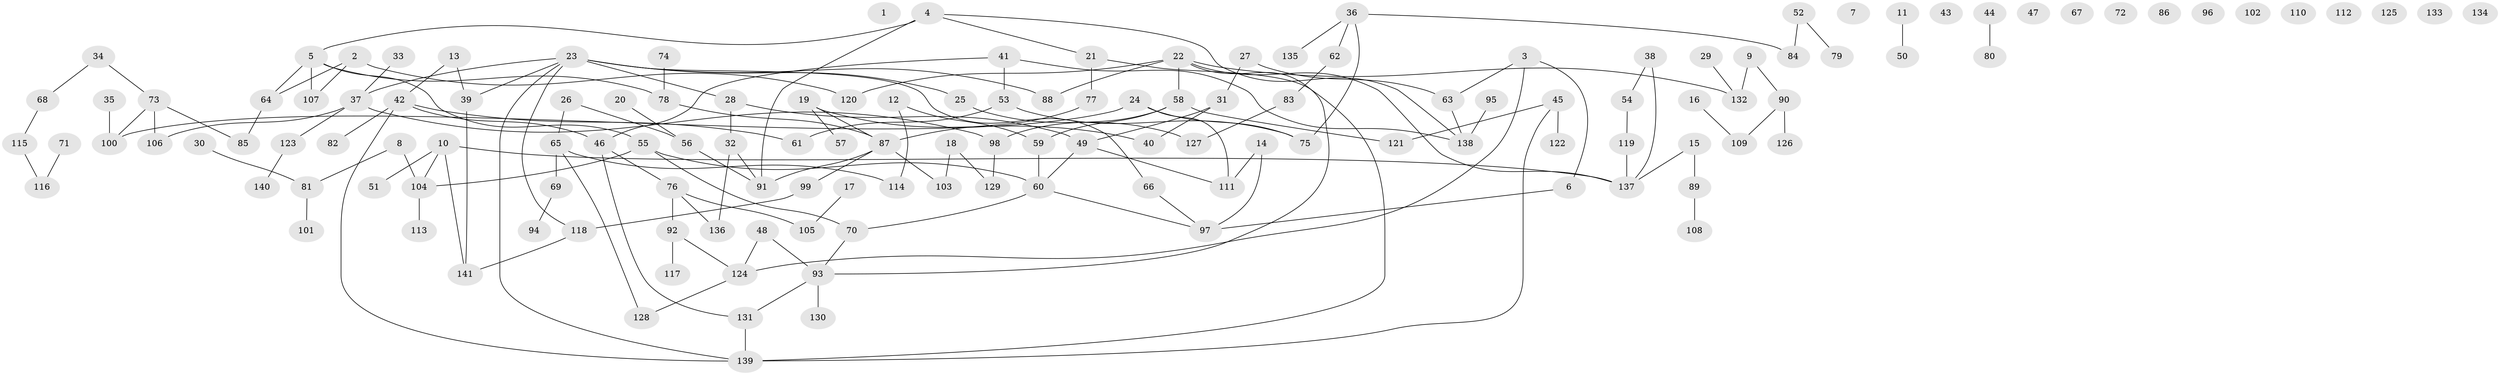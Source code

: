 // Generated by graph-tools (version 1.1) at 2025/49/03/09/25 03:49:09]
// undirected, 141 vertices, 160 edges
graph export_dot {
graph [start="1"]
  node [color=gray90,style=filled];
  1;
  2;
  3;
  4;
  5;
  6;
  7;
  8;
  9;
  10;
  11;
  12;
  13;
  14;
  15;
  16;
  17;
  18;
  19;
  20;
  21;
  22;
  23;
  24;
  25;
  26;
  27;
  28;
  29;
  30;
  31;
  32;
  33;
  34;
  35;
  36;
  37;
  38;
  39;
  40;
  41;
  42;
  43;
  44;
  45;
  46;
  47;
  48;
  49;
  50;
  51;
  52;
  53;
  54;
  55;
  56;
  57;
  58;
  59;
  60;
  61;
  62;
  63;
  64;
  65;
  66;
  67;
  68;
  69;
  70;
  71;
  72;
  73;
  74;
  75;
  76;
  77;
  78;
  79;
  80;
  81;
  82;
  83;
  84;
  85;
  86;
  87;
  88;
  89;
  90;
  91;
  92;
  93;
  94;
  95;
  96;
  97;
  98;
  99;
  100;
  101;
  102;
  103;
  104;
  105;
  106;
  107;
  108;
  109;
  110;
  111;
  112;
  113;
  114;
  115;
  116;
  117;
  118;
  119;
  120;
  121;
  122;
  123;
  124;
  125;
  126;
  127;
  128;
  129;
  130;
  131;
  132;
  133;
  134;
  135;
  136;
  137;
  138;
  139;
  140;
  141;
  2 -- 64;
  2 -- 107;
  2 -- 120;
  3 -- 6;
  3 -- 63;
  3 -- 124;
  4 -- 5;
  4 -- 21;
  4 -- 91;
  4 -- 138;
  5 -- 55;
  5 -- 64;
  5 -- 78;
  5 -- 107;
  6 -- 97;
  8 -- 81;
  8 -- 104;
  9 -- 90;
  9 -- 132;
  10 -- 51;
  10 -- 104;
  10 -- 137;
  10 -- 141;
  11 -- 50;
  12 -- 59;
  12 -- 114;
  13 -- 39;
  13 -- 42;
  14 -- 97;
  14 -- 111;
  15 -- 89;
  15 -- 137;
  16 -- 109;
  17 -- 105;
  18 -- 103;
  18 -- 129;
  19 -- 40;
  19 -- 57;
  19 -- 87;
  20 -- 56;
  21 -- 77;
  21 -- 139;
  22 -- 58;
  22 -- 88;
  22 -- 93;
  22 -- 120;
  22 -- 132;
  22 -- 137;
  23 -- 25;
  23 -- 28;
  23 -- 37;
  23 -- 39;
  23 -- 66;
  23 -- 88;
  23 -- 118;
  23 -- 139;
  24 -- 75;
  24 -- 100;
  24 -- 111;
  25 -- 127;
  26 -- 56;
  26 -- 65;
  27 -- 31;
  27 -- 63;
  28 -- 32;
  28 -- 49;
  29 -- 132;
  30 -- 81;
  31 -- 40;
  31 -- 49;
  32 -- 91;
  32 -- 136;
  33 -- 37;
  34 -- 68;
  34 -- 73;
  35 -- 100;
  36 -- 62;
  36 -- 75;
  36 -- 84;
  36 -- 135;
  37 -- 98;
  37 -- 106;
  37 -- 123;
  38 -- 54;
  38 -- 137;
  39 -- 141;
  41 -- 46;
  41 -- 53;
  41 -- 138;
  42 -- 46;
  42 -- 61;
  42 -- 82;
  42 -- 139;
  44 -- 80;
  45 -- 121;
  45 -- 122;
  45 -- 139;
  46 -- 76;
  46 -- 131;
  48 -- 93;
  48 -- 124;
  49 -- 60;
  49 -- 111;
  52 -- 79;
  52 -- 84;
  53 -- 61;
  53 -- 75;
  54 -- 119;
  55 -- 60;
  55 -- 70;
  55 -- 104;
  56 -- 91;
  58 -- 59;
  58 -- 98;
  58 -- 121;
  59 -- 60;
  60 -- 70;
  60 -- 97;
  62 -- 83;
  63 -- 138;
  64 -- 85;
  65 -- 69;
  65 -- 114;
  65 -- 128;
  66 -- 97;
  68 -- 115;
  69 -- 94;
  70 -- 93;
  71 -- 116;
  73 -- 85;
  73 -- 100;
  73 -- 106;
  74 -- 78;
  76 -- 92;
  76 -- 105;
  76 -- 136;
  77 -- 87;
  78 -- 87;
  81 -- 101;
  83 -- 127;
  87 -- 91;
  87 -- 99;
  87 -- 103;
  89 -- 108;
  90 -- 109;
  90 -- 126;
  92 -- 117;
  92 -- 124;
  93 -- 130;
  93 -- 131;
  95 -- 138;
  98 -- 129;
  99 -- 118;
  104 -- 113;
  115 -- 116;
  118 -- 141;
  119 -- 137;
  123 -- 140;
  124 -- 128;
  131 -- 139;
}
